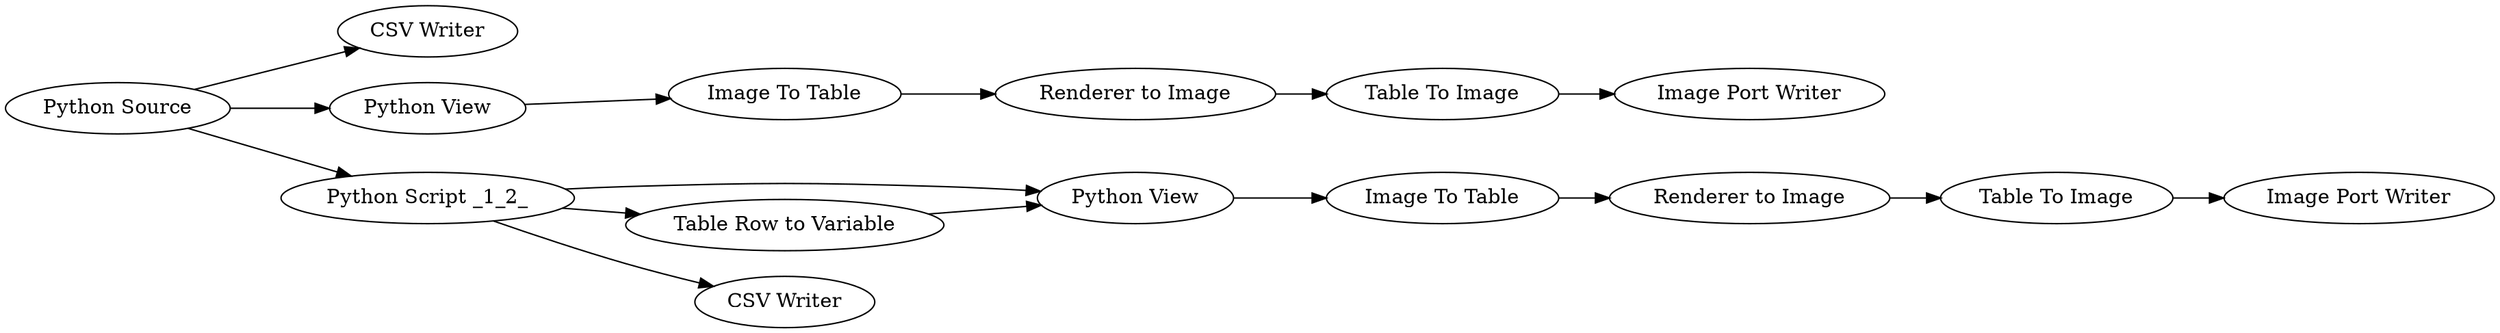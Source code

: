 digraph {
	1 [label="Python Source"]
	2 [label="CSV Writer"]
	5 [label="Python View"]
	6 [label="Python View"]
	7 [label="Python Script _1_2_"]
	8 [label="Table Row to Variable"]
	9 [label="CSV Writer"]
	250 [label="Renderer to Image"]
	251 [label="Image To Table"]
	252 [label="Image Port Writer"]
	253 [label="Table To Image"]
	254 [label="Image Port Writer"]
	255 [label="Image To Table"]
	256 [label="Renderer to Image"]
	257 [label="Table To Image"]
	1 -> 2
	1 -> 5
	1 -> 7
	5 -> 251
	6 -> 255
	7 -> 6
	7 -> 9
	7 -> 8
	8 -> 6
	250 -> 253
	251 -> 250
	253 -> 252
	255 -> 256
	256 -> 257
	257 -> 254
	rankdir=LR
}
